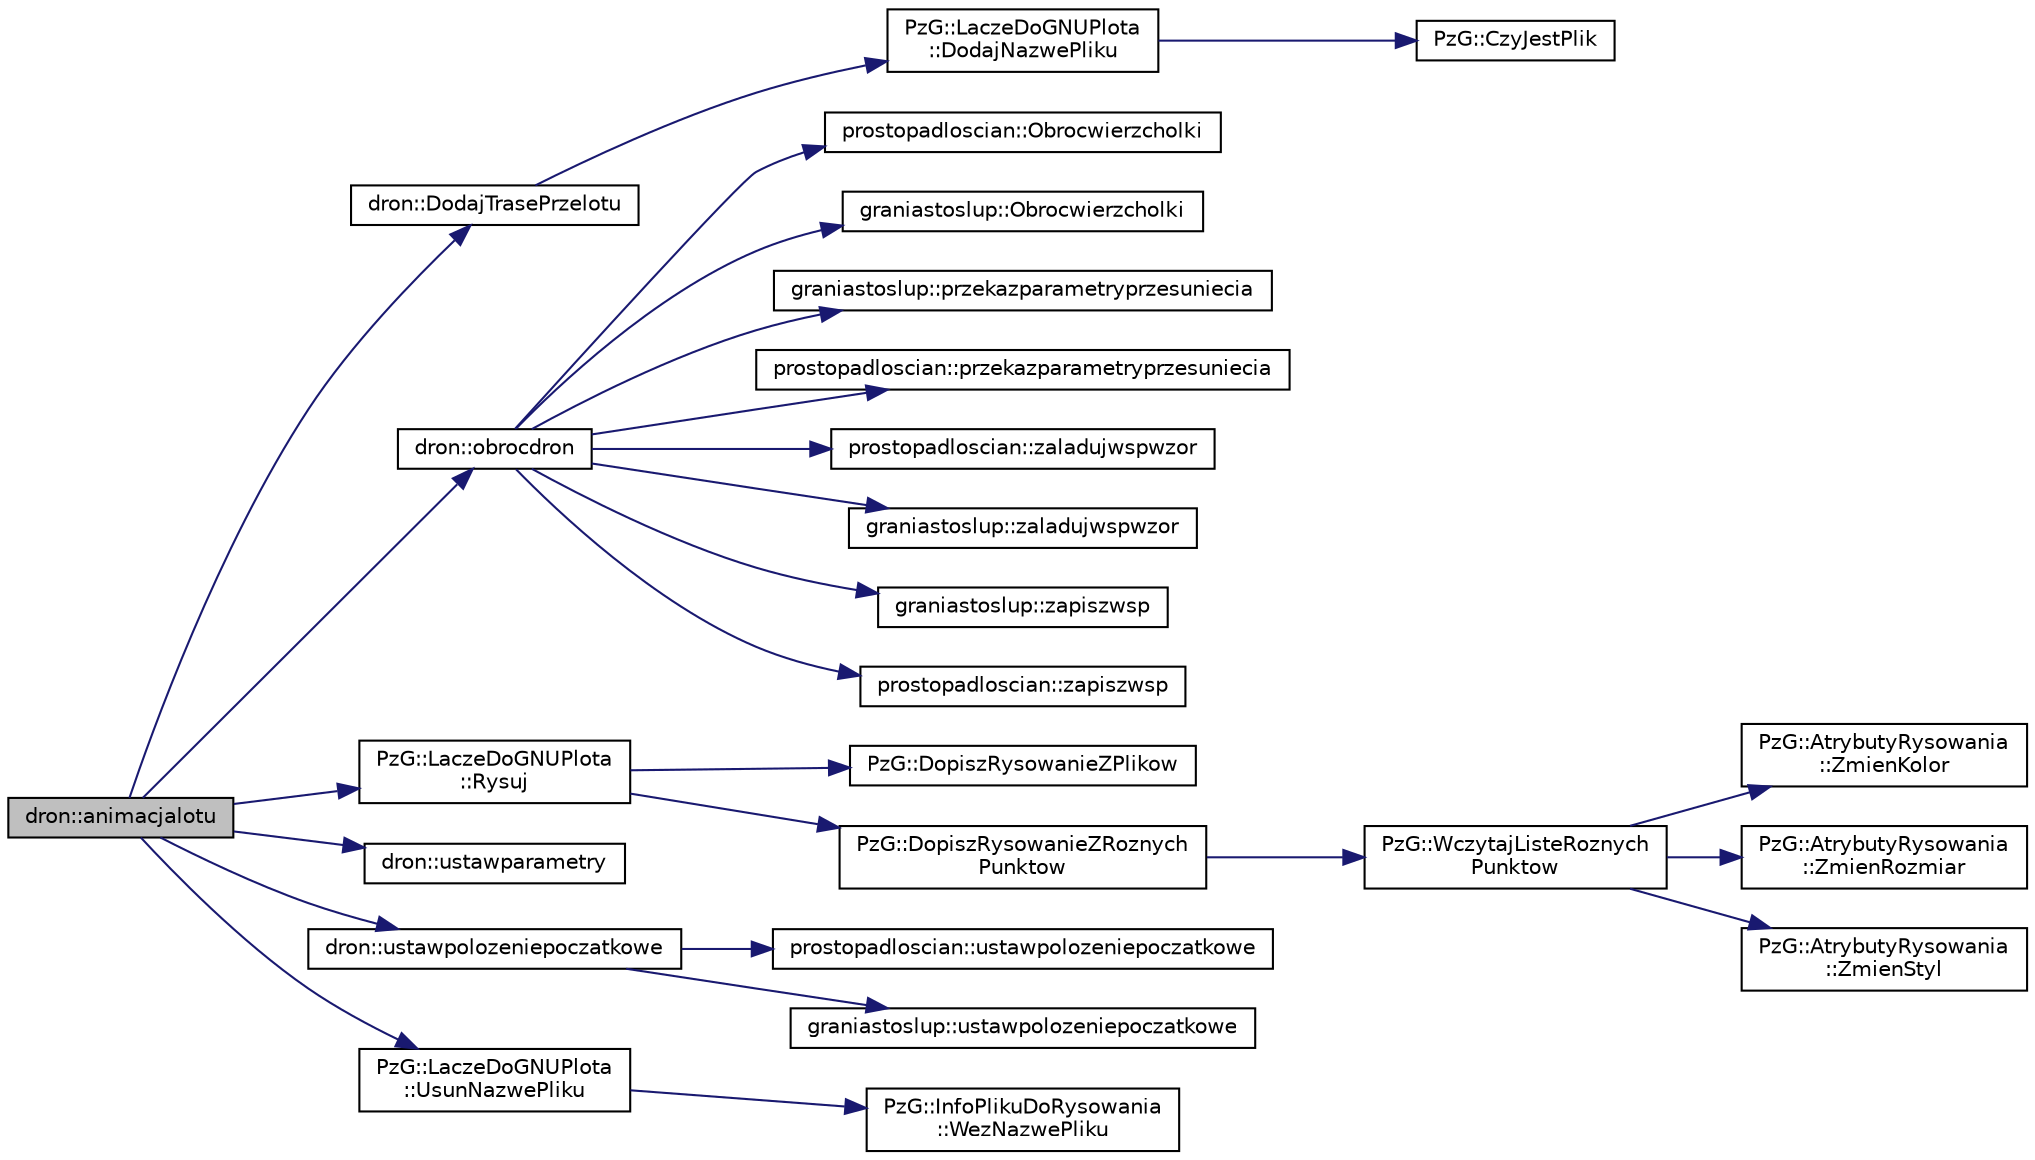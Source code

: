 digraph "dron::animacjalotu"
{
 // LATEX_PDF_SIZE
  edge [fontname="Helvetica",fontsize="10",labelfontname="Helvetica",labelfontsize="10"];
  node [fontname="Helvetica",fontsize="10",shape=record];
  rankdir="LR";
  Node1 [label="dron::animacjalotu",height=0.2,width=0.4,color="black", fillcolor="grey75", style="filled", fontcolor="black",tooltip="Metoda klasy dron. | | animuje przelot drona dla gnuplota |."];
  Node1 -> Node2 [color="midnightblue",fontsize="10",style="solid"];
  Node2 [label="dron::DodajTrasePrzelotu",height=0.2,width=0.4,color="black", fillcolor="white", style="filled",URL="$classdron.html#ae7e9f795ee1e150acb524237cf909662",tooltip="Metoda klasy dron. | | atgumenty: | | kat -kat obrotu podawany przez uzytkownika | | dlugosclotu -dlu..."];
  Node2 -> Node3 [color="midnightblue",fontsize="10",style="solid"];
  Node3 [label="PzG::LaczeDoGNUPlota\l::DodajNazwePliku",height=0.2,width=0.4,color="black", fillcolor="white", style="filled",URL="$class_pz_g_1_1_lacze_do_g_n_u_plota.html#aa815ce8ec16e12fc246cf422e562869e",tooltip="Dodaje nazwę pliku."];
  Node3 -> Node4 [color="midnightblue",fontsize="10",style="solid"];
  Node4 [label="PzG::CzyJestPlik",height=0.2,width=0.4,color="black", fillcolor="white", style="filled",URL="$namespace_pz_g.html#ae1aad0c681853d7e47da4cdfccefc102",tooltip="Funkcja pomocnicza, sprawdza czy plik o podanej nazwie jest na dysku."];
  Node1 -> Node5 [color="midnightblue",fontsize="10",style="solid"];
  Node5 [label="dron::obrocdron",height=0.2,width=0.4,color="black", fillcolor="white", style="filled",URL="$classdron.html#aebf10ce4ba25127733c1cafee667c247",tooltip="Metoda klasy dron. | | przesuwa i obraca drona do nowych wspolrzednych drona |."];
  Node5 -> Node6 [color="midnightblue",fontsize="10",style="solid"];
  Node6 [label="prostopadloscian::Obrocwierzcholki",height=0.2,width=0.4,color="black", fillcolor="white", style="filled",URL="$classprostopadloscian.html#a5c80e7641c9c23fc34ce5e4d94b94f8f",tooltip="Metoda klasy prostopadloscian. | | Argumenty: brak | | | oblicza wspolrzedne wierzcholkow prostopadlo..."];
  Node5 -> Node7 [color="midnightblue",fontsize="10",style="solid"];
  Node7 [label="graniastoslup::Obrocwierzcholki",height=0.2,width=0.4,color="black", fillcolor="white", style="filled",URL="$classgraniastoslup.html#a0a15b9534445844744af98090736c215",tooltip="Metoda klasy graniastoslup. | | Argumenty: brak | | | oblicza wspolrzedne wierzcholkow graniastoslupa..."];
  Node5 -> Node8 [color="midnightblue",fontsize="10",style="solid"];
  Node8 [label="graniastoslup::przekazparametryprzesuniecia",height=0.2,width=0.4,color="black", fillcolor="white", style="filled",URL="$classgraniastoslup.html#a8f396b7e3ad37585d4a4eb96903155eb",tooltip="Metoda klasy graniastoslup. | | Argumenty:   | polozenie1 aktualne przesuniecie od polozenia poczatko..."];
  Node5 -> Node9 [color="midnightblue",fontsize="10",style="solid"];
  Node9 [label="prostopadloscian::przekazparametryprzesuniecia",height=0.2,width=0.4,color="black", fillcolor="white", style="filled",URL="$classprostopadloscian.html#a64dbcbe94dccac1e633fa0ecb8ce8519",tooltip="Metoda klasy prostopadloscian. | | Argumenty:   | polozenie1 aktualne przesuniecie od polozenia pocza..."];
  Node5 -> Node10 [color="midnightblue",fontsize="10",style="solid"];
  Node10 [label="prostopadloscian::zaladujwspwzor",height=0.2,width=0.4,color="black", fillcolor="white", style="filled",URL="$classprostopadloscian.html#a2ff73ea0f6327e42d8dc270d0aeca4c6",tooltip="Metoda klasy prostopadloscian. | | Argumenty: | | Brak argumentow. | | Zwraca: | | tabele wypelnione ..."];
  Node5 -> Node11 [color="midnightblue",fontsize="10",style="solid"];
  Node11 [label="graniastoslup::zaladujwspwzor",height=0.2,width=0.4,color="black", fillcolor="white", style="filled",URL="$classgraniastoslup.html#ac7adc5dc81767fda1305fb682d689975",tooltip="Metoda klasy graniastoslup. | | Argumenty: | | Brak argumentow. | | Zwraca: | | Macierz wypelnione wa..."];
  Node5 -> Node12 [color="midnightblue",fontsize="10",style="solid"];
  Node12 [label="graniastoslup::zapiszwsp",height=0.2,width=0.4,color="black", fillcolor="white", style="filled",URL="$classgraniastoslup.html#aa82f5df4772ddc60865c16bebb6ab27f",tooltip="Metoda klasy graniastoslup. | | Argumenty: | | nazwaplikuzapisu-nazwa pliku do ktorej zostana zapisan..."];
  Node5 -> Node13 [color="midnightblue",fontsize="10",style="solid"];
  Node13 [label="prostopadloscian::zapiszwsp",height=0.2,width=0.4,color="black", fillcolor="white", style="filled",URL="$classprostopadloscian.html#a9b0575cdcfc7129fe198d0989a70c38f",tooltip="Metoda klasy prostopadloscian. | | Argumenty: | | nazwaplikuzapisu-nazwa pliku do ktorej zostana zapi..."];
  Node1 -> Node14 [color="midnightblue",fontsize="10",style="solid"];
  Node14 [label="PzG::LaczeDoGNUPlota\l::Rysuj",height=0.2,width=0.4,color="black", fillcolor="white", style="filled",URL="$class_pz_g_1_1_lacze_do_g_n_u_plota.html#a065f5b8402737cc62b0ad4f66d028335",tooltip="Generuje polecenie rysowania i przesyła je do gnuplota."];
  Node14 -> Node15 [color="midnightblue",fontsize="10",style="solid"];
  Node15 [label="PzG::DopiszRysowanieZPlikow",height=0.2,width=0.4,color="black", fillcolor="white", style="filled",URL="$namespace_pz_g.html#aa010184f31b26bb561b42f22438b821e",tooltip="Funkcja pomocnicza, dopisuje do polecenia wpisy związane z rysowaniem z pliku."];
  Node14 -> Node16 [color="midnightblue",fontsize="10",style="solid"];
  Node16 [label="PzG::DopiszRysowanieZRoznych\lPunktow",height=0.2,width=0.4,color="black", fillcolor="white", style="filled",URL="$namespace_pz_g.html#a7227cb39c785b1c746b6bb5515c0b781",tooltip="Dodaje do listy rysowanych punktów, punkty o różnych rozmiarach."];
  Node16 -> Node17 [color="midnightblue",fontsize="10",style="solid"];
  Node17 [label="PzG::WczytajListeRoznych\lPunktow",height=0.2,width=0.4,color="black", fillcolor="white", style="filled",URL="$namespace_pz_g.html#a169c311f0e0b6ffadcd44e91e749f72d",tooltip="Wczytuje z pliku listę punktów."];
  Node17 -> Node18 [color="midnightblue",fontsize="10",style="solid"];
  Node18 [label="PzG::AtrybutyRysowania\l::ZmienKolor",height=0.2,width=0.4,color="black", fillcolor="white", style="filled",URL="$class_pz_g_1_1_atrybuty_rysowania.html#ab068535b4d2f755c394557d1da72a4eb",tooltip="Zmienia kolor rysowania."];
  Node17 -> Node19 [color="midnightblue",fontsize="10",style="solid"];
  Node19 [label="PzG::AtrybutyRysowania\l::ZmienRozmiar",height=0.2,width=0.4,color="black", fillcolor="white", style="filled",URL="$class_pz_g_1_1_atrybuty_rysowania.html#af4b140eb03bc10b6fd816fad63f8372e",tooltip="Zmienia rozmiar rysowania."];
  Node17 -> Node20 [color="midnightblue",fontsize="10",style="solid"];
  Node20 [label="PzG::AtrybutyRysowania\l::ZmienStyl",height=0.2,width=0.4,color="black", fillcolor="white", style="filled",URL="$class_pz_g_1_1_atrybuty_rysowania.html#a2ac97706124b14072715ecf3f07e82b4",tooltip="Zmienia styl rysowania."];
  Node1 -> Node21 [color="midnightblue",fontsize="10",style="solid"];
  Node21 [label="dron::ustawparametry",height=0.2,width=0.4,color="black", fillcolor="white", style="filled",URL="$classdron.html#abf9d1bac7c5c7efc279bc4f526d42c2c",tooltip="Metoda klasy dron. | | Argumenty: | | polozenie2-aktualne przesuniecie | | kat aktualny kat | | przek..."];
  Node1 -> Node22 [color="midnightblue",fontsize="10",style="solid"];
  Node22 [label="dron::ustawpolozeniepoczatkowe",height=0.2,width=0.4,color="black", fillcolor="white", style="filled",URL="$classdron.html#a746f17ce078da9eb88560a29f2aa81a1",tooltip="Metoda klasy dron. | | Argumenty: | | polozeniepoczatkowe1-ustawaia polozenie poczatkowe | | przekazu..."];
  Node22 -> Node23 [color="midnightblue",fontsize="10",style="solid"];
  Node23 [label="prostopadloscian::ustawpolozeniepoczatkowe",height=0.2,width=0.4,color="black", fillcolor="white", style="filled",URL="$classprostopadloscian.html#a502ebfc48e00e2b59df35c554dc5f310",tooltip="Metoda klasy prostopadloscian. | | Argumenty:   | polozeniepoczatkowe aktualne polozenie poczatkowe |..."];
  Node22 -> Node24 [color="midnightblue",fontsize="10",style="solid"];
  Node24 [label="graniastoslup::ustawpolozeniepoczatkowe",height=0.2,width=0.4,color="black", fillcolor="white", style="filled",URL="$classgraniastoslup.html#a0473898f23711cce194c07b9983bff48",tooltip="Metoda klasy graniastoslup. | | Argumenty:   | polozeniepoczatkowe aktualne polozenie poczatkowe | | ..."];
  Node1 -> Node25 [color="midnightblue",fontsize="10",style="solid"];
  Node25 [label="PzG::LaczeDoGNUPlota\l::UsunNazwePliku",height=0.2,width=0.4,color="black", fillcolor="white", style="filled",URL="$class_pz_g_1_1_lacze_do_g_n_u_plota.html#a7fa4e775e1aee74869fae174c567c2a6",tooltip="Usuwa z listy nazw plików z danymi do rysowania usuwa wybraną nazwę."];
  Node25 -> Node26 [color="midnightblue",fontsize="10",style="solid"];
  Node26 [label="PzG::InfoPlikuDoRysowania\l::WezNazwePliku",height=0.2,width=0.4,color="black", fillcolor="white", style="filled",URL="$class_pz_g_1_1_info_pliku_do_rysowania.html#a714aaa4c8e7bbd167ccbb1e797ca158c",tooltip="Udostępia nazwę pliku do rysowania."];
}

